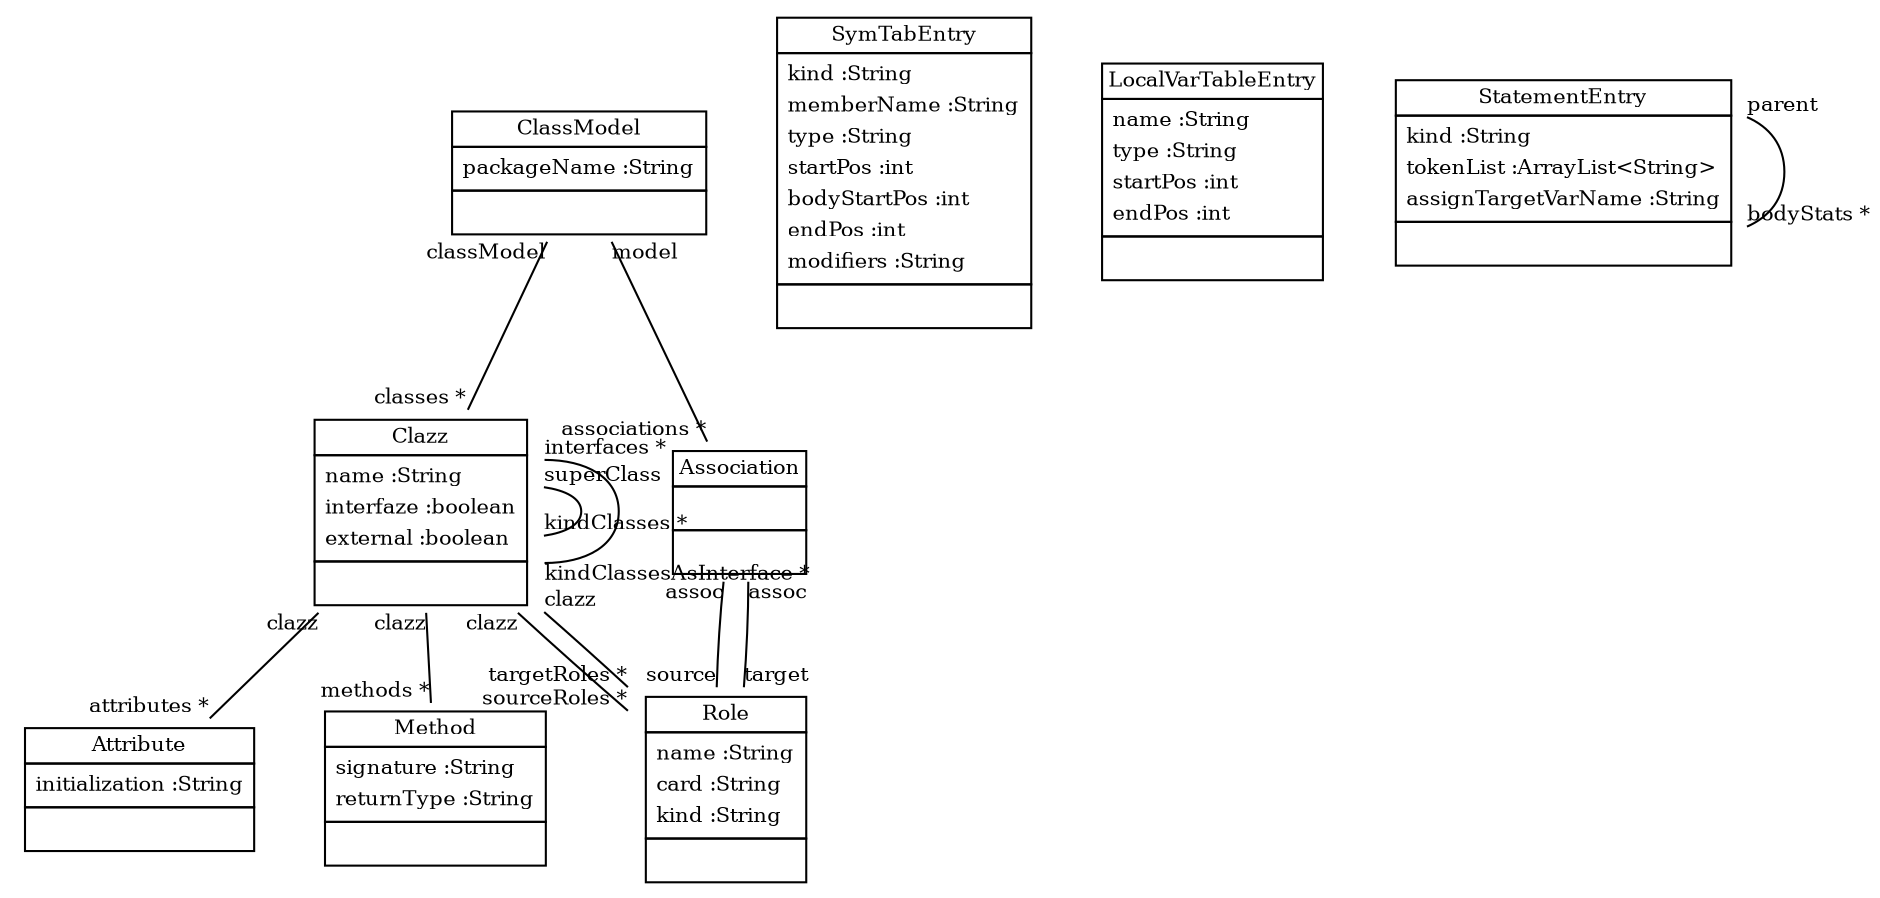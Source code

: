
 digraph ClassDiagram {
    node [shape = none, fontsize = 10]; 
    edge [fontsize = 10];
    
    
    _ClassModel [label=<<table border='0' cellborder='1' cellspacing='0'> <tr> <td>ClassModel</td> </tr> <tr><td><table border='0' cellborder='0' cellspacing='0'> <tr><td align='left'>packageName :String</td></tr>  </table></td></tr> <tr><td><table border='0' cellborder='0' cellspacing='0'> <tr><td> </td></tr> </table></td></tr> </table>>];
    _Clazz [label=<<table border='0' cellborder='1' cellspacing='0'> <tr> <td>Clazz</td> </tr> <tr><td><table border='0' cellborder='0' cellspacing='0'> <tr><td align='left'>name :String</td></tr> <tr><td align='left'>interfaze :boolean</td></tr> <tr><td align='left'>external :boolean</td></tr>  </table></td></tr> <tr><td><table border='0' cellborder='0' cellspacing='0'> <tr><td> </td></tr> </table></td></tr> </table>>];
    _Attribute [label=<<table border='0' cellborder='1' cellspacing='0'> <tr> <td>Attribute</td> </tr> <tr><td><table border='0' cellborder='0' cellspacing='0'> <tr><td align='left'>initialization :String</td></tr>  </table></td></tr> <tr><td><table border='0' cellborder='0' cellspacing='0'> <tr><td> </td></tr> </table></td></tr> </table>>];
    _Method [label=<<table border='0' cellborder='1' cellspacing='0'> <tr> <td>Method</td> </tr> <tr><td><table border='0' cellborder='0' cellspacing='0'> <tr><td align='left'>signature :String</td></tr> <tr><td align='left'>returnType :String</td></tr>  </table></td></tr> <tr><td><table border='0' cellborder='0' cellspacing='0'> <tr><td> </td></tr> </table></td></tr> </table>>];
    _Association [label=<<table border='0' cellborder='1' cellspacing='0'> <tr> <td>Association</td> </tr> <tr><td><table border='0' cellborder='0' cellspacing='0'> <tr><td> </td></tr> </table></td></tr> <tr><td><table border='0' cellborder='0' cellspacing='0'> <tr><td> </td></tr> </table></td></tr> </table>>];
    _Role [label=<<table border='0' cellborder='1' cellspacing='0'> <tr> <td>Role</td> </tr> <tr><td><table border='0' cellborder='0' cellspacing='0'> <tr><td align='left'>name :String</td></tr> <tr><td align='left'>card :String</td></tr> <tr><td align='left'>kind :String</td></tr>  </table></td></tr> <tr><td><table border='0' cellborder='0' cellspacing='0'> <tr><td> </td></tr> </table></td></tr> </table>>];
    _SymTabEntry [label=<<table border='0' cellborder='1' cellspacing='0'> <tr> <td>SymTabEntry</td> </tr> <tr><td><table border='0' cellborder='0' cellspacing='0'> <tr><td align='left'>kind :String</td></tr> <tr><td align='left'>memberName :String</td></tr> <tr><td align='left'>type :String</td></tr> <tr><td align='left'>startPos :int</td></tr> <tr><td align='left'>bodyStartPos :int</td></tr> <tr><td align='left'>endPos :int</td></tr> <tr><td align='left'>modifiers :String</td></tr>  </table></td></tr> <tr><td><table border='0' cellborder='0' cellspacing='0'> <tr><td> </td></tr> </table></td></tr> </table>>];
    _LocalVarTableEntry [label=<<table border='0' cellborder='1' cellspacing='0'> <tr> <td>LocalVarTableEntry</td> </tr> <tr><td><table border='0' cellborder='0' cellspacing='0'> <tr><td align='left'>name :String</td></tr> <tr><td align='left'>type :String</td></tr> <tr><td align='left'>startPos :int</td></tr> <tr><td align='left'>endPos :int</td></tr>  </table></td></tr> <tr><td><table border='0' cellborder='0' cellspacing='0'> <tr><td> </td></tr> </table></td></tr> </table>>];
    _StatementEntry [label=<<table border='0' cellborder='1' cellspacing='0'> <tr> <td>StatementEntry</td> </tr> <tr><td><table border='0' cellborder='0' cellspacing='0'> <tr><td align='left'>kind :String</td></tr> <tr><td align='left'>tokenList :ArrayList&#60;String&#62;</td></tr> <tr><td align='left'>assignTargetVarName :String</td></tr>  </table></td></tr> <tr><td><table border='0' cellborder='0' cellspacing='0'> <tr><td> </td></tr> </table></td></tr> </table>>];
    
    
    
    _ClassModel -> _Clazz [headlabel = "classes *" taillabel = "classModel" arrowhead = "none" ];
    _Clazz -> _Clazz [headlabel = "kindClasses *" taillabel = "superClass" arrowhead = "none" ];
    _Clazz -> _Clazz [headlabel = "kindClassesAsInterface *" taillabel = "interfaces *" arrowhead = "none" ];
    _Clazz -> _Attribute [headlabel = "attributes *" taillabel = "clazz" arrowhead = "none" ];
    _Clazz -> _Method [headlabel = "methods *" taillabel = "clazz" arrowhead = "none" ];
    _ClassModel -> _Association [headlabel = "associations *" taillabel = "model" arrowhead = "none" ];
    _Clazz -> _Role [headlabel = "sourceRoles *" taillabel = "clazz" arrowhead = "none" ];
    _Clazz -> _Role [headlabel = "targetRoles *" taillabel = "clazz" arrowhead = "none" ];
    _Association -> _Role [headlabel = "source" taillabel = "assoc" arrowhead = "none" ];
    _Association -> _Role [headlabel = "target" taillabel = "assoc" arrowhead = "none" ];
    _StatementEntry -> _StatementEntry [headlabel = "bodyStats *" taillabel = "parent" arrowhead = "none" ];
}

